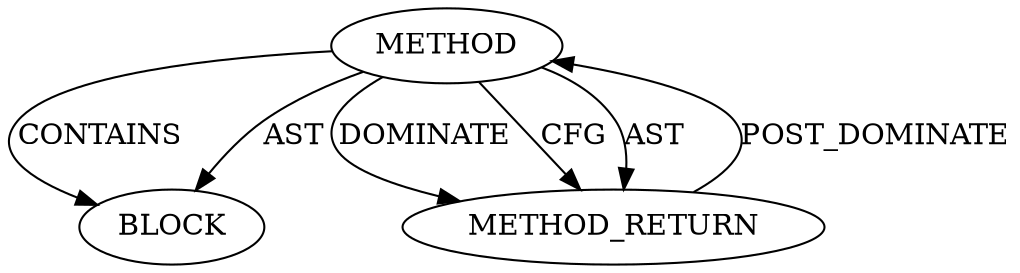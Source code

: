 digraph {
  12041 [label=METHOD AST_PARENT_TYPE="NAMESPACE_BLOCK" AST_PARENT_FULL_NAME="<global>" ORDER=0 CODE="<empty>" FULL_NAME="messenger_v2.c:76:76:CEPH_MSG_FLAGS:0" LINE_NUMBER=76 IS_EXTERNAL=true LINE_NUMBER_END=76 FILENAME="messenger_v2.c" SIGNATURE="" NAME="CEPH_MSG_FLAGS"]
  12042 [label=BLOCK ORDER=1 ARGUMENT_INDEX=1 CODE="<empty>" TYPE_FULL_NAME="ANY"]
  12043 [label=METHOD_RETURN ORDER=2 CODE="RET" TYPE_FULL_NAME="ANY" EVALUATION_STRATEGY="BY_VALUE"]
  12041 -> 12042 [label=CONTAINS ]
  12043 -> 12041 [label=POST_DOMINATE ]
  12041 -> 12043 [label=DOMINATE ]
  12041 -> 12043 [label=CFG ]
  12041 -> 12043 [label=AST ]
  12041 -> 12042 [label=AST ]
}

